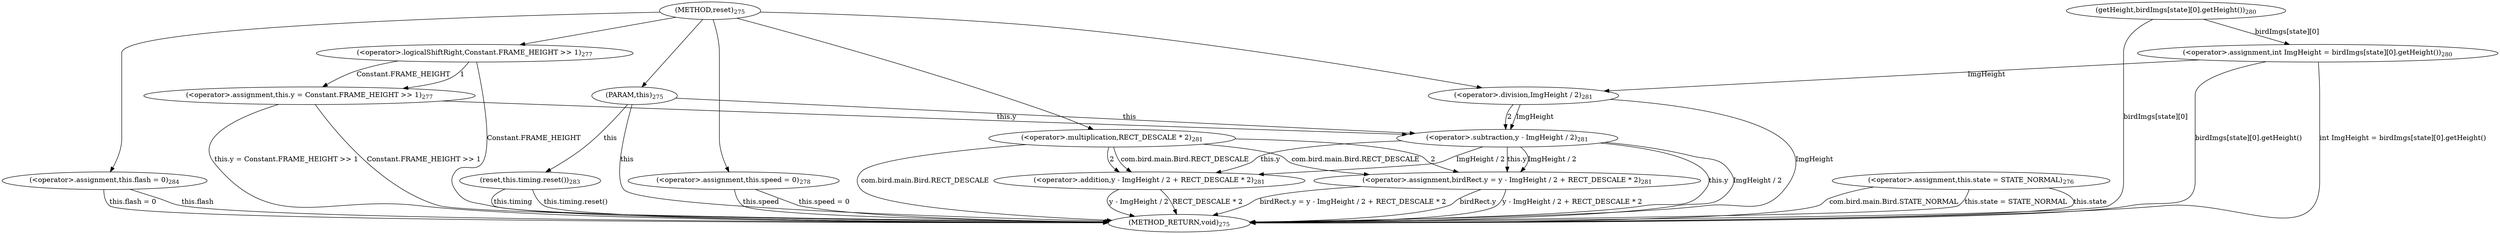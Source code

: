 digraph "reset" {  
"1310" [label = <(METHOD,reset)<SUB>275</SUB>> ]
"1377" [label = <(METHOD_RETURN,void)<SUB>275</SUB>> ]
"1311" [label = <(PARAM,this)<SUB>275</SUB>> ]
"1313" [label = <(&lt;operator&gt;.assignment,this.state = STATE_NORMAL)<SUB>276</SUB>> ]
"1320" [label = <(&lt;operator&gt;.assignment,this.y = Constant.FRAME_HEIGHT &gt;&gt; 1)<SUB>277</SUB>> ]
"1329" [label = <(&lt;operator&gt;.assignment,this.speed = 0)<SUB>278</SUB>> ]
"1335" [label = <(&lt;operator&gt;.assignment,int ImgHeight = birdImgs[state][0].getHeight())<SUB>280</SUB>> ]
"1347" [label = <(&lt;operator&gt;.assignment,birdRect.y = y - ImgHeight / 2 + RECT_DESCALE * 2)<SUB>281</SUB>> ]
"1366" [label = <(reset,this.timing.reset())<SUB>283</SUB>> ]
"1370" [label = <(&lt;operator&gt;.assignment,this.flash = 0)<SUB>284</SUB>> ]
"1313" [label = <(&lt;operator&gt;.assignment,this.state = STATE_NORMAL)<SUB>276</SUB>> ]
"1313" [label = <(&lt;operator&gt;.assignment,this.state = STATE_NORMAL)<SUB>276</SUB>> ]
"1320" [label = <(&lt;operator&gt;.assignment,this.y = Constant.FRAME_HEIGHT &gt;&gt; 1)<SUB>277</SUB>> ]
"1320" [label = <(&lt;operator&gt;.assignment,this.y = Constant.FRAME_HEIGHT &gt;&gt; 1)<SUB>277</SUB>> ]
"1329" [label = <(&lt;operator&gt;.assignment,this.speed = 0)<SUB>278</SUB>> ]
"1329" [label = <(&lt;operator&gt;.assignment,this.speed = 0)<SUB>278</SUB>> ]
"1335" [label = <(&lt;operator&gt;.assignment,int ImgHeight = birdImgs[state][0].getHeight())<SUB>280</SUB>> ]
"1335" [label = <(&lt;operator&gt;.assignment,int ImgHeight = birdImgs[state][0].getHeight())<SUB>280</SUB>> ]
"1347" [label = <(&lt;operator&gt;.assignment,birdRect.y = y - ImgHeight / 2 + RECT_DESCALE * 2)<SUB>281</SUB>> ]
"1347" [label = <(&lt;operator&gt;.assignment,birdRect.y = y - ImgHeight / 2 + RECT_DESCALE * 2)<SUB>281</SUB>> ]
"1366" [label = <(reset,this.timing.reset())<SUB>283</SUB>> ]
"1370" [label = <(&lt;operator&gt;.assignment,this.flash = 0)<SUB>284</SUB>> ]
"1370" [label = <(&lt;operator&gt;.assignment,this.flash = 0)<SUB>284</SUB>> ]
"1324" [label = <(&lt;operator&gt;.logicalShiftRight,Constant.FRAME_HEIGHT &gt;&gt; 1)<SUB>277</SUB>> ]
"1324" [label = <(&lt;operator&gt;.logicalShiftRight,Constant.FRAME_HEIGHT &gt;&gt; 1)<SUB>277</SUB>> ]
"1337" [label = <(getHeight,birdImgs[state][0].getHeight())<SUB>280</SUB>> ]
"1353" [label = <(&lt;operator&gt;.addition,y - ImgHeight / 2 + RECT_DESCALE * 2)<SUB>281</SUB>> ]
"1353" [label = <(&lt;operator&gt;.addition,y - ImgHeight / 2 + RECT_DESCALE * 2)<SUB>281</SUB>> ]
"1354" [label = <(&lt;operator&gt;.subtraction,y - ImgHeight / 2)<SUB>281</SUB>> ]
"1354" [label = <(&lt;operator&gt;.subtraction,y - ImgHeight / 2)<SUB>281</SUB>> ]
"1361" [label = <(&lt;operator&gt;.multiplication,RECT_DESCALE * 2)<SUB>281</SUB>> ]
"1361" [label = <(&lt;operator&gt;.multiplication,RECT_DESCALE * 2)<SUB>281</SUB>> ]
"1358" [label = <(&lt;operator&gt;.division,ImgHeight / 2)<SUB>281</SUB>> ]
"1358" [label = <(&lt;operator&gt;.division,ImgHeight / 2)<SUB>281</SUB>> ]
  "1311" -> "1377"  [ label = "this"] 
  "1313" -> "1377"  [ label = "this.state"] 
  "1313" -> "1377"  [ label = "com.bird.main.Bird.STATE_NORMAL"] 
  "1313" -> "1377"  [ label = "this.state = STATE_NORMAL"] 
  "1324" -> "1377"  [ label = "Constant.FRAME_HEIGHT"] 
  "1320" -> "1377"  [ label = "Constant.FRAME_HEIGHT &gt;&gt; 1"] 
  "1320" -> "1377"  [ label = "this.y = Constant.FRAME_HEIGHT &gt;&gt; 1"] 
  "1329" -> "1377"  [ label = "this.speed"] 
  "1329" -> "1377"  [ label = "this.speed = 0"] 
  "1337" -> "1377"  [ label = "birdImgs[state][0]"] 
  "1335" -> "1377"  [ label = "birdImgs[state][0].getHeight()"] 
  "1335" -> "1377"  [ label = "int ImgHeight = birdImgs[state][0].getHeight()"] 
  "1347" -> "1377"  [ label = "birdRect.y"] 
  "1354" -> "1377"  [ label = "this.y"] 
  "1358" -> "1377"  [ label = "ImgHeight"] 
  "1354" -> "1377"  [ label = "ImgHeight / 2"] 
  "1353" -> "1377"  [ label = "y - ImgHeight / 2"] 
  "1361" -> "1377"  [ label = "com.bird.main.Bird.RECT_DESCALE"] 
  "1353" -> "1377"  [ label = "RECT_DESCALE * 2"] 
  "1347" -> "1377"  [ label = "y - ImgHeight / 2 + RECT_DESCALE * 2"] 
  "1347" -> "1377"  [ label = "birdRect.y = y - ImgHeight / 2 + RECT_DESCALE * 2"] 
  "1366" -> "1377"  [ label = "this.timing"] 
  "1366" -> "1377"  [ label = "this.timing.reset()"] 
  "1370" -> "1377"  [ label = "this.flash"] 
  "1370" -> "1377"  [ label = "this.flash = 0"] 
  "1310" -> "1311" 
  "1324" -> "1320"  [ label = "Constant.FRAME_HEIGHT"] 
  "1324" -> "1320"  [ label = "1"] 
  "1310" -> "1329" 
  "1337" -> "1335"  [ label = "birdImgs[state][0]"] 
  "1354" -> "1347"  [ label = "this.y"] 
  "1354" -> "1347"  [ label = "ImgHeight / 2"] 
  "1361" -> "1347"  [ label = "com.bird.main.Bird.RECT_DESCALE"] 
  "1361" -> "1347"  [ label = "2"] 
  "1310" -> "1370" 
  "1311" -> "1366"  [ label = "this"] 
  "1310" -> "1324" 
  "1354" -> "1353"  [ label = "this.y"] 
  "1354" -> "1353"  [ label = "ImgHeight / 2"] 
  "1361" -> "1353"  [ label = "com.bird.main.Bird.RECT_DESCALE"] 
  "1361" -> "1353"  [ label = "2"] 
  "1311" -> "1354"  [ label = "this"] 
  "1320" -> "1354"  [ label = "this.y"] 
  "1358" -> "1354"  [ label = "ImgHeight"] 
  "1358" -> "1354"  [ label = "2"] 
  "1310" -> "1361" 
  "1335" -> "1358"  [ label = "ImgHeight"] 
  "1310" -> "1358" 
}
